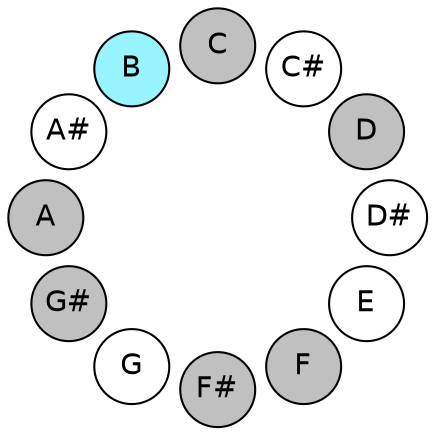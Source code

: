 
graph {

layout = circo;
mindist = .1

node [shape = circle, fontname = Helvetica, margin = 0, style = filled]
edge [style=invis]

subgraph 1 {
	"E" -- "F" -- "F#" -- "G" -- "G#" -- "A" -- "A#" -- "B" -- "C" -- "C#" -- "D" -- "D#" -- "E"
}

"C" [fillcolor = gray];
"C#" [fillcolor = white];
"D" [fillcolor = gray];
"D#" [fillcolor = white];
"E" [fillcolor = white];
"F" [fillcolor = gray];
"F#" [fillcolor = gray];
"G" [fillcolor = white];
"G#" [fillcolor = gray];
"A" [fillcolor = gray];
"A#" [fillcolor = white];
"B" [fillcolor = cadetblue1];
}
